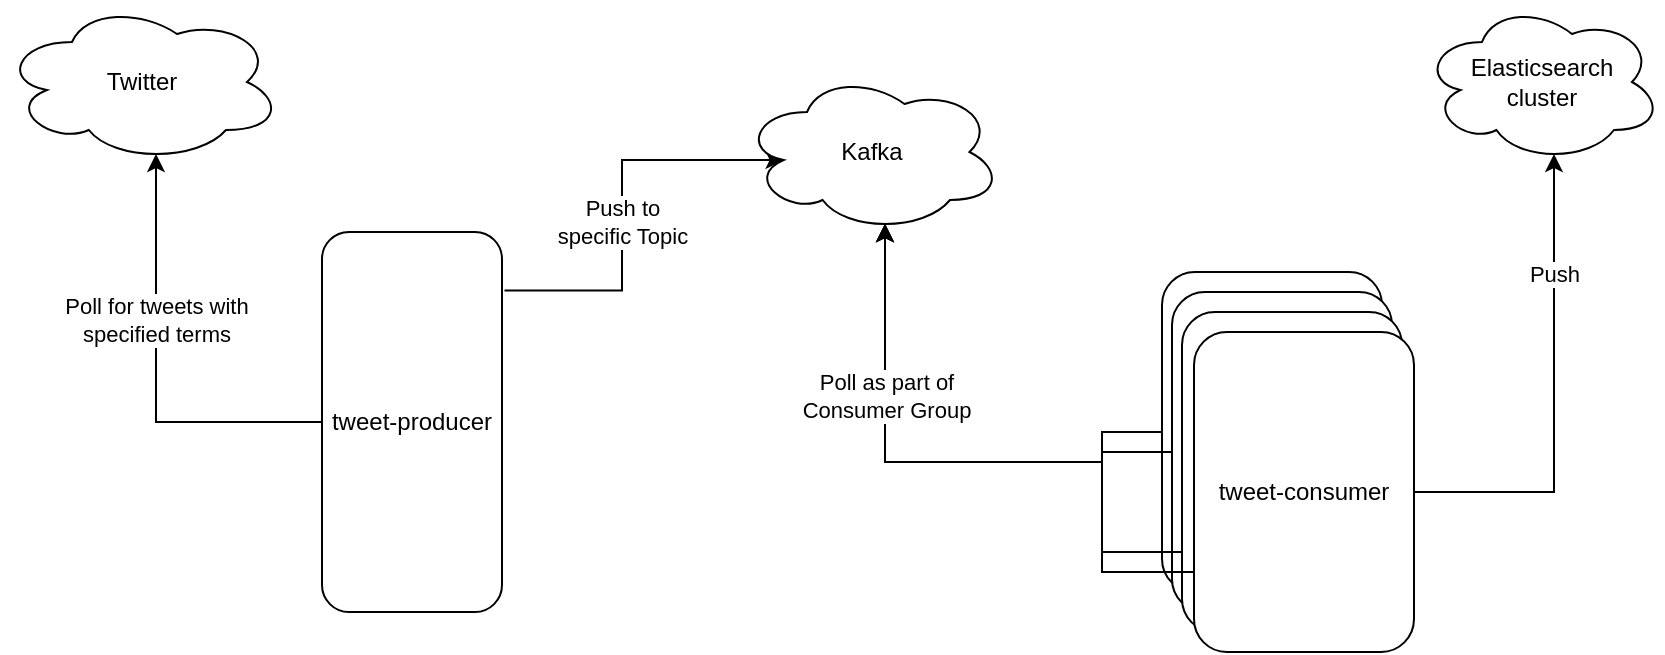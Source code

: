 <mxfile version="13.5.9" type="device"><diagram id="rbd4Ce5oI0PeerT7CNGe" name="Page-1"><mxGraphModel dx="1184" dy="743" grid="1" gridSize="10" guides="1" tooltips="1" connect="1" arrows="1" fold="1" page="1" pageScale="1" pageWidth="850" pageHeight="1100" math="0" shadow="0"><root><mxCell id="0"/><mxCell id="1" parent="0"/><mxCell id="M0LSQ7-v2fwUdLEIzTX--1" value="Twitter" style="ellipse;shape=cloud;whiteSpace=wrap;html=1;" vertex="1" parent="1"><mxGeometry x="10" y="60" width="140" height="80" as="geometry"/></mxCell><mxCell id="M0LSQ7-v2fwUdLEIzTX--10" value="Poll for tweets with &lt;br&gt;specified terms" style="edgeStyle=orthogonalEdgeStyle;rounded=0;orthogonalLoop=1;jettySize=auto;html=1;exitX=-0.002;exitY=0.089;exitDx=0;exitDy=0;exitPerimeter=0;" edge="1" parent="1" source="M0LSQ7-v2fwUdLEIzTX--2"><mxGeometry x="0.558" relative="1" as="geometry"><mxPoint x="222" y="250" as="sourcePoint"/><mxPoint x="87" y="136" as="targetPoint"/><Array as="points"><mxPoint x="210" y="270"/><mxPoint x="87" y="270"/></Array><mxPoint as="offset"/></mxGeometry></mxCell><mxCell id="M0LSQ7-v2fwUdLEIzTX--11" value="Push to &lt;br&gt;specific Topic" style="edgeStyle=orthogonalEdgeStyle;rounded=0;orthogonalLoop=1;jettySize=auto;html=1;exitX=1.014;exitY=0.154;exitDx=0;exitDy=0;entryX=0.16;entryY=0.55;entryDx=0;entryDy=0;entryPerimeter=0;exitPerimeter=0;" edge="1" parent="1" source="M0LSQ7-v2fwUdLEIzTX--2" target="M0LSQ7-v2fwUdLEIzTX--6"><mxGeometry x="-0.092" relative="1" as="geometry"><mxPoint as="offset"/></mxGeometry></mxCell><mxCell id="M0LSQ7-v2fwUdLEIzTX--2" value="tweet-producer" style="rounded=1;whiteSpace=wrap;html=1;" vertex="1" parent="1"><mxGeometry x="170" y="175" width="90" height="190" as="geometry"/></mxCell><mxCell id="M0LSQ7-v2fwUdLEIzTX--12" style="edgeStyle=orthogonalEdgeStyle;rounded=0;orthogonalLoop=1;jettySize=auto;html=1;exitX=0;exitY=0.5;exitDx=0;exitDy=0;entryX=0.55;entryY=0.95;entryDx=0;entryDy=0;entryPerimeter=0;" edge="1" parent="1" source="M0LSQ7-v2fwUdLEIzTX--3" target="M0LSQ7-v2fwUdLEIzTX--6"><mxGeometry relative="1" as="geometry"><Array as="points"><mxPoint x="560" y="275"/><mxPoint x="560" y="290"/><mxPoint x="452" y="290"/></Array></mxGeometry></mxCell><mxCell id="M0LSQ7-v2fwUdLEIzTX--3" value="tweet-consumer" style="rounded=1;whiteSpace=wrap;html=1;" vertex="1" parent="1"><mxGeometry x="590" y="195" width="110" height="160" as="geometry"/></mxCell><mxCell id="M0LSQ7-v2fwUdLEIzTX--4" value="Elasticsearch&lt;br&gt;cluster" style="ellipse;shape=cloud;whiteSpace=wrap;html=1;" vertex="1" parent="1"><mxGeometry x="720" y="60" width="120" height="80" as="geometry"/></mxCell><mxCell id="M0LSQ7-v2fwUdLEIzTX--6" value="Kafka" style="ellipse;shape=cloud;whiteSpace=wrap;html=1;" vertex="1" parent="1"><mxGeometry x="380" y="95" width="130" height="80" as="geometry"/></mxCell><mxCell id="M0LSQ7-v2fwUdLEIzTX--16" style="edgeStyle=orthogonalEdgeStyle;rounded=0;orthogonalLoop=1;jettySize=auto;html=1;exitX=0;exitY=0.5;exitDx=0;exitDy=0;entryX=0.55;entryY=0.95;entryDx=0;entryDy=0;entryPerimeter=0;" edge="1" parent="1" source="M0LSQ7-v2fwUdLEIzTX--7" target="M0LSQ7-v2fwUdLEIzTX--6"><mxGeometry relative="1" as="geometry"><Array as="points"><mxPoint x="560" y="285"/><mxPoint x="560" y="290"/><mxPoint x="452" y="290"/></Array></mxGeometry></mxCell><mxCell id="M0LSQ7-v2fwUdLEIzTX--7" value="tweet-consumer" style="rounded=1;whiteSpace=wrap;html=1;" vertex="1" parent="1"><mxGeometry x="595" y="205" width="110" height="160" as="geometry"/></mxCell><mxCell id="M0LSQ7-v2fwUdLEIzTX--14" style="edgeStyle=orthogonalEdgeStyle;rounded=0;orthogonalLoop=1;jettySize=auto;html=1;exitX=0;exitY=0.75;exitDx=0;exitDy=0;entryX=0.55;entryY=0.95;entryDx=0;entryDy=0;entryPerimeter=0;" edge="1" parent="1" source="M0LSQ7-v2fwUdLEIzTX--8" target="M0LSQ7-v2fwUdLEIzTX--6"><mxGeometry relative="1" as="geometry"><mxPoint x="430" y="290" as="targetPoint"/><Array as="points"><mxPoint x="560" y="335"/><mxPoint x="560" y="290"/><mxPoint x="452" y="290"/></Array></mxGeometry></mxCell><mxCell id="M0LSQ7-v2fwUdLEIzTX--8" value="tweet-consumer" style="rounded=1;whiteSpace=wrap;html=1;" vertex="1" parent="1"><mxGeometry x="600" y="215" width="110" height="160" as="geometry"/></mxCell><mxCell id="M0LSQ7-v2fwUdLEIzTX--15" value="Poll as part of &lt;br&gt;Consumer Group" style="edgeStyle=orthogonalEdgeStyle;rounded=0;orthogonalLoop=1;jettySize=auto;html=1;exitX=0;exitY=0.75;exitDx=0;exitDy=0;entryX=0.55;entryY=0.95;entryDx=0;entryDy=0;entryPerimeter=0;" edge="1" parent="1" source="M0LSQ7-v2fwUdLEIzTX--9" target="M0LSQ7-v2fwUdLEIzTX--6"><mxGeometry x="0.48" relative="1" as="geometry"><mxPoint x="430" y="290" as="targetPoint"/><Array as="points"><mxPoint x="560" y="345"/><mxPoint x="560" y="290"/><mxPoint x="452" y="290"/></Array><mxPoint as="offset"/></mxGeometry></mxCell><mxCell id="M0LSQ7-v2fwUdLEIzTX--17" value="Push" style="edgeStyle=orthogonalEdgeStyle;rounded=0;orthogonalLoop=1;jettySize=auto;html=1;entryX=0.55;entryY=0.95;entryDx=0;entryDy=0;entryPerimeter=0;" edge="1" parent="1" source="M0LSQ7-v2fwUdLEIzTX--9" target="M0LSQ7-v2fwUdLEIzTX--4"><mxGeometry x="0.498" relative="1" as="geometry"><mxPoint as="offset"/></mxGeometry></mxCell><mxCell id="M0LSQ7-v2fwUdLEIzTX--9" value="tweet-consumer" style="rounded=1;whiteSpace=wrap;html=1;" vertex="1" parent="1"><mxGeometry x="606" y="225" width="110" height="160" as="geometry"/></mxCell></root></mxGraphModel></diagram></mxfile>